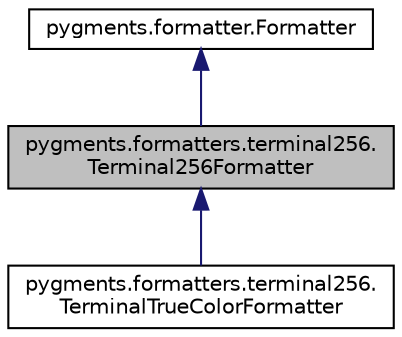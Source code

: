 digraph "pygments.formatters.terminal256.Terminal256Formatter"
{
 // LATEX_PDF_SIZE
  edge [fontname="Helvetica",fontsize="10",labelfontname="Helvetica",labelfontsize="10"];
  node [fontname="Helvetica",fontsize="10",shape=record];
  Node1 [label="pygments.formatters.terminal256.\lTerminal256Formatter",height=0.2,width=0.4,color="black", fillcolor="grey75", style="filled", fontcolor="black",tooltip=" "];
  Node2 -> Node1 [dir="back",color="midnightblue",fontsize="10",style="solid"];
  Node2 [label="pygments.formatter.Formatter",height=0.2,width=0.4,color="black", fillcolor="white", style="filled",URL="$classpygments_1_1formatter_1_1Formatter.html",tooltip=" "];
  Node1 -> Node3 [dir="back",color="midnightblue",fontsize="10",style="solid"];
  Node3 [label="pygments.formatters.terminal256.\lTerminalTrueColorFormatter",height=0.2,width=0.4,color="black", fillcolor="white", style="filled",URL="$classpygments_1_1formatters_1_1terminal256_1_1TerminalTrueColorFormatter.html",tooltip=" "];
}
